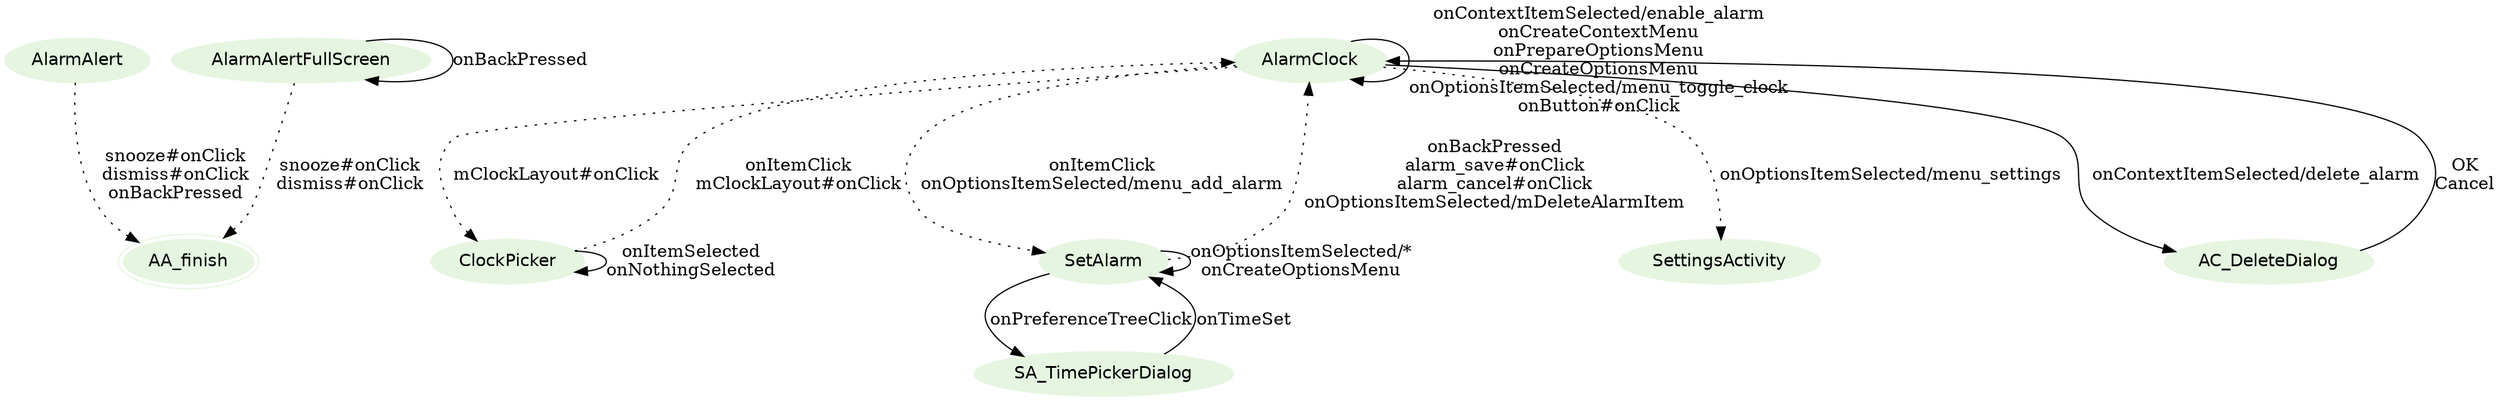 digraph {
fontname="Helvetica";
rank=LR;
node[style=filled, fontname="Helvetica", colorscheme=greens3, color=1];

AlarmAlert;
AlarmAlertFullScreen;
AlarmClock;
ClockPicker;
SetAlarm;
SettingsActivity;

AA_finish[peripheries=2];
AlarmAlertFullScreen -> AA_finish[label="snooze#onClick\ndismiss#onClick",style=dotted];
AlarmAlertFullScreen -> AlarmAlertFullScreen[label="onBackPressed"];

AA_finish[peripheries=2];
AlarmAlert -> AA_finish[label="snooze#onClick\ndismiss#onClick\nonBackPressed",style=dotted];

AC_DeleteDialog;
AlarmClock -> AC_DeleteDialog[label="onContextItemSelected/delete_alarm"];
AC_DeleteDialog -> AlarmClock[label="OK\nCancel"];
AlarmClock -> AlarmClock[label="onContextItemSelected/enable_alarm\nonCreateContextMenu\nonPrepareOptionsMenu\nonCreateOptionsMenu\nonOptionsItemSelected/menu_toggle_clock\nonButton#onClick"];

AlarmClock -> SetAlarm[label="onItemClick\nonOptionsItemSelected/menu_add_alarm",style=dotted];

AlarmClock -> ClockPicker[label="mClockLayout#onClick",style=dotted];

AlarmClock -> SettingsActivity[label="onOptionsItemSelected/menu_settings",style=dotted];

ClockPicker -> ClockPicker[label="onItemSelected\nonNothingSelected"];
ClockPicker -> AlarmClock[label="onItemClick\nmClockLayout#onClick",style=dotted];



SetAlarm -> SetAlarm[label="onOptionsItemSelected/*\nonCreateOptionsMenu"];
SetAlarm -> AlarmClock[label="onBackPressed\nalarm_save#onClick\nalarm_cancel#onClick\nonOptionsItemSelected/mDeleteAlarmItem",style=dotted];
SA_TimePickerDialog;
SetAlarm -> SA_TimePickerDialog[label="onPreferenceTreeClick"];
SA_TimePickerDialog -> SetAlarm[label="onTimeSet"];




}
